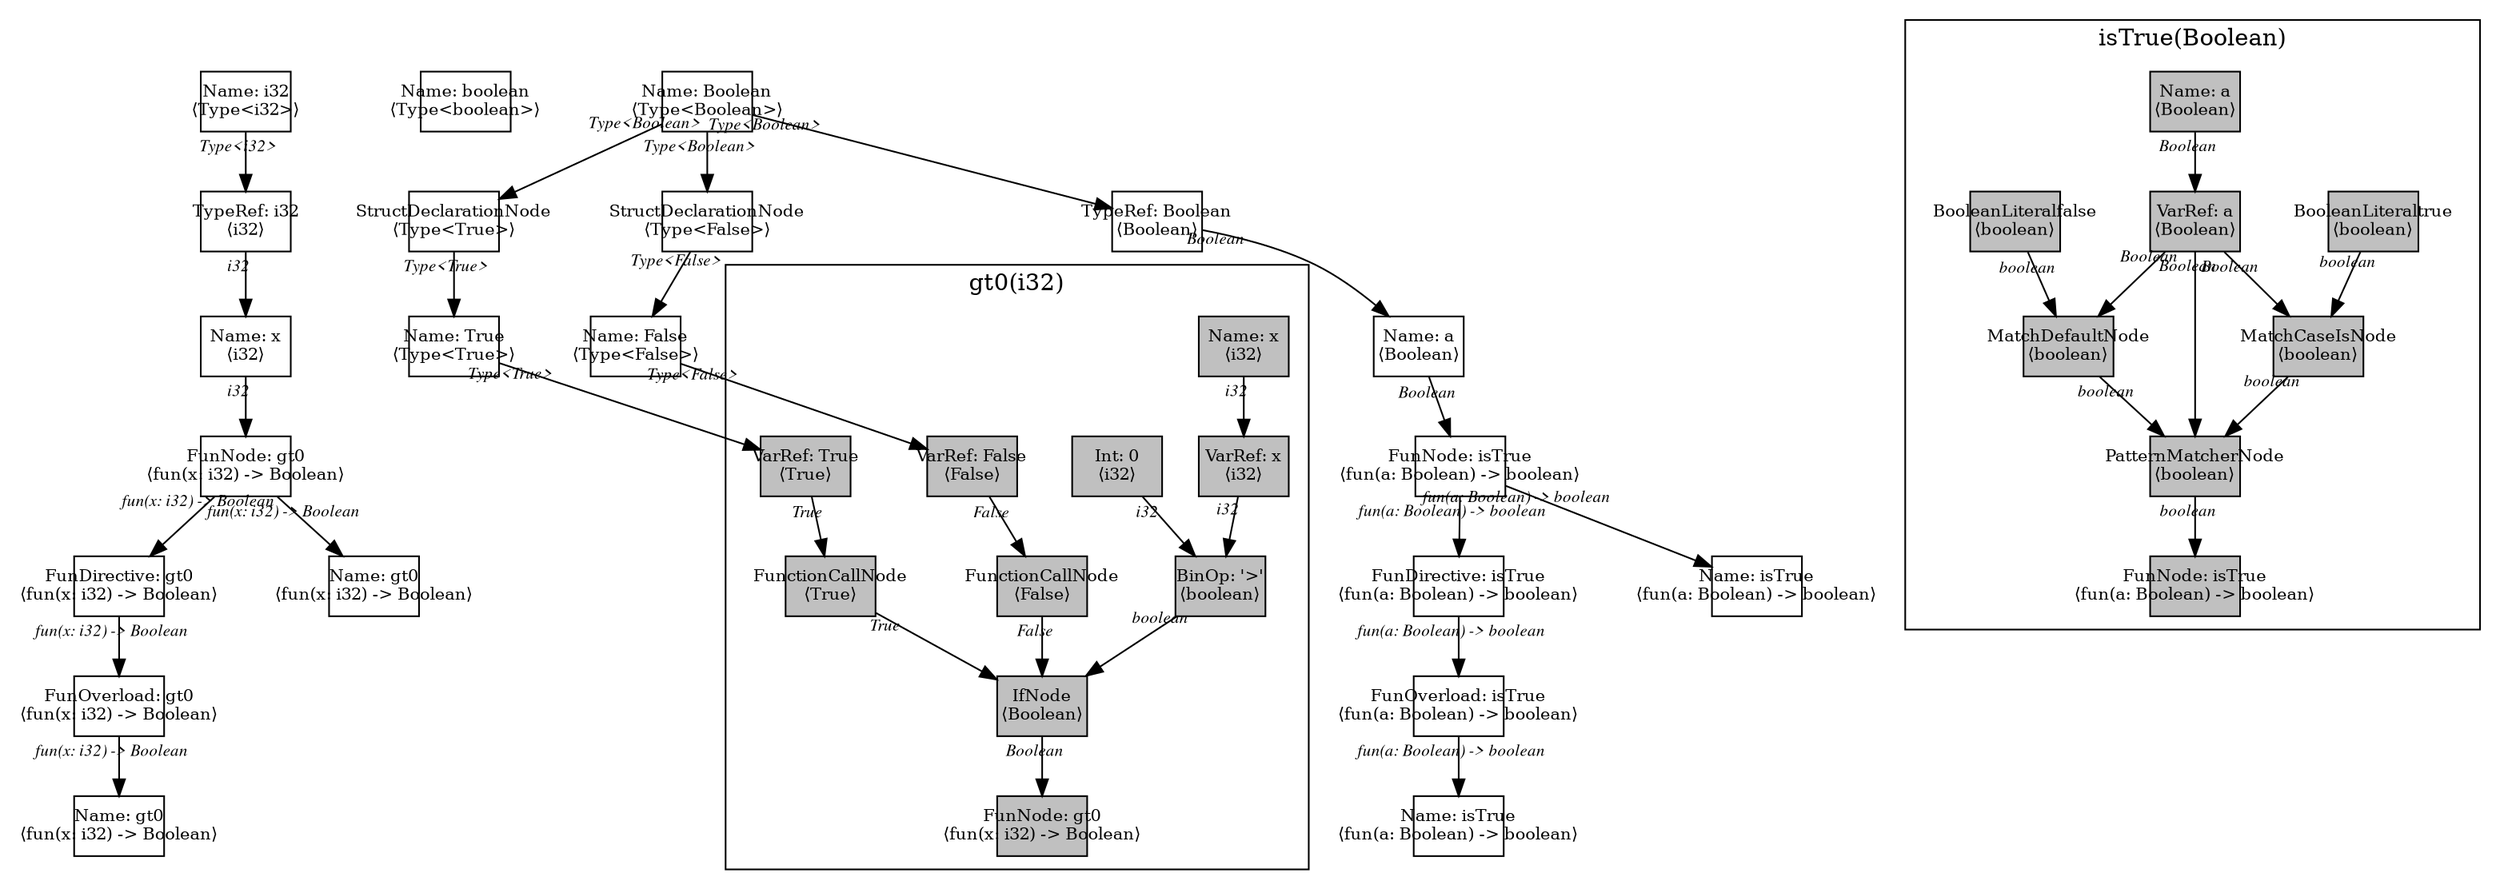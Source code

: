 digraph Document {
  node [shape=box,fixedsize=shape fontsize=10]
  1 [label="Name: i32\n⟨Type<i32>⟩", fillcolor=grey];
  2 [label="Name: boolean\n⟨Type<boolean>⟩", fillcolor=grey];
  3 [label="Name: Boolean\n⟨Type<Boolean>⟩", fillcolor=grey];
  4 [label="StructDeclarationNode\n⟨Type<True>⟩", fillcolor=grey];
  5 [label="Name: True\n⟨Type<True>⟩", fillcolor=grey];
  6 [label="StructDeclarationNode\n⟨Type<False>⟩", fillcolor=grey];
  7 [label="Name: False\n⟨Type<False>⟩", fillcolor=grey];
  8 [label="FunOverload: gt0\n⟨fun(x: i32) -> Boolean⟩", fillcolor=grey];
  9 [label="FunDirective: gt0\n⟨fun(x: i32) -> Boolean⟩", fillcolor=grey];
  10 [label="FunNode: gt0\n⟨fun(x: i32) -> Boolean⟩", fillcolor=grey];
  11 [label="TypeRef: i32\n⟨i32⟩", fillcolor=grey];
  12 [label="Name: x\n⟨i32⟩", fillcolor=grey];
  13 [label="Name: gt0\n⟨fun(x: i32) -> Boolean⟩", fillcolor=grey];
  14 [label="Name: gt0\n⟨fun(x: i32) -> Boolean⟩", fillcolor=grey];
  15 [label="FunOverload: isTrue\n⟨fun(a: Boolean) -> boolean⟩", fillcolor=grey];
  16 [label="FunDirective: isTrue\n⟨fun(a: Boolean) -> boolean⟩", fillcolor=grey];
  17 [label="FunNode: isTrue\n⟨fun(a: Boolean) -> boolean⟩", fillcolor=grey];
  18 [label="TypeRef: Boolean\n⟨Boolean⟩", fillcolor=grey];
  19 [label="Name: a\n⟨Boolean⟩", fillcolor=grey];
  20 [label="Name: isTrue\n⟨fun(a: Boolean) -> boolean⟩", fillcolor=grey];
  21 [label="Name: isTrue\n⟨fun(a: Boolean) -> boolean⟩", fillcolor=grey];
  subgraph cluster0 {
    node [style=filled, fillcolor=grey];
    22 [label="Name: x\n⟨i32⟩", fillcolor=grey];
    23 [label="IfNode\n⟨Boolean⟩", fillcolor=grey];
    24 [label="FunctionCallNode\n⟨True⟩", fillcolor=grey];
    25 [label="VarRef: True\n⟨True⟩", fillcolor=grey];
    26 [label="BinOp: '>'\n⟨boolean⟩", fillcolor=grey];
    27 [label="VarRef: x\n⟨i32⟩", fillcolor=grey];
    28 [label="Int: 0\n⟨i32⟩", fillcolor=grey];
    29 [label="FunctionCallNode\n⟨False⟩", fillcolor=grey];
    30 [label="VarRef: False\n⟨False⟩", fillcolor=grey];
    31 [label="FunNode: gt0\n⟨fun(x: i32) -> Boolean⟩", fillcolor=grey];
    22 -> 27[taillabel="i32" labeldistance="1" fontname="times  italic" fontsize = 10 color="black" ];
    23 -> 31[taillabel="Boolean" labeldistance="1" fontname="times  italic" fontsize = 10 color="black" ];
    24 -> 23[taillabel="True" labeldistance="1" fontname="times  italic" fontsize = 10 color="black" ];
    25 -> 24[taillabel="True" labeldistance="1" fontname="times  italic" fontsize = 10 color="black" ];
    26 -> 23[taillabel="boolean" labeldistance="1" fontname="times  italic" fontsize = 10 color="black" ];
    27 -> 26[taillabel="i32" labeldistance="1" fontname="times  italic" fontsize = 10 color="black" ];
    28 -> 26[taillabel="i32" labeldistance="1" fontname="times  italic" fontsize = 10 color="black" ];
    29 -> 23[taillabel="False" labeldistance="1" fontname="times  italic" fontsize = 10 color="black" ];
    30 -> 29[taillabel="False" labeldistance="1" fontname="times  italic" fontsize = 10 color="black" ];
  label = "gt0(i32)";
}
  subgraph cluster1 {
    node [style=filled, fillcolor=grey];
    32 [label="Name: a\n⟨Boolean⟩", fillcolor=grey];
    33 [label="PatternMatcherNode\n⟨boolean⟩", fillcolor=grey];
    34 [label="VarRef: a\n⟨Boolean⟩", fillcolor=grey];
    35 [label="MatchCaseIsNode\n⟨boolean⟩", fillcolor=grey];
    36 [label="BooleanLiteraltrue\n⟨boolean⟩", fillcolor=grey];
    37 [label="MatchDefaultNode\n⟨boolean⟩", fillcolor=grey];
    38 [label="BooleanLiteralfalse\n⟨boolean⟩", fillcolor=grey];
    39 [label="FunNode: isTrue\n⟨fun(a: Boolean) -> boolean⟩", fillcolor=grey];
    32 -> 34[taillabel="Boolean" labeldistance="1" fontname="times  italic" fontsize = 10 color="black" ];
    33 -> 39[taillabel="boolean" labeldistance="1" fontname="times  italic" fontsize = 10 color="black" ];
    34 -> 33[taillabel="Boolean" labeldistance="1" fontname="times  italic" fontsize = 10 color="black" ];
    34 -> 35[taillabel="Boolean" labeldistance="1" fontname="times  italic" fontsize = 10 color="black" ];
    34 -> 37[taillabel="Boolean" labeldistance="1" fontname="times  italic" fontsize = 10 color="black" ];
    35 -> 33[taillabel="boolean" labeldistance="1" fontname="times  italic" fontsize = 10 color="black" ];
    36 -> 35[taillabel="boolean" labeldistance="1" fontname="times  italic" fontsize = 10 color="black" ];
    37 -> 33[taillabel="boolean" labeldistance="1" fontname="times  italic" fontsize = 10 color="black" ];
    38 -> 37[taillabel="boolean" labeldistance="1" fontname="times  italic" fontsize = 10 color="black" ];
  label = "isTrue(Boolean)";
}
  1 -> 11[taillabel="Type<i32>" labeldistance="1" fontname="times  italic" fontsize = 10 color="black" ];
  3 -> 4[taillabel="Type<Boolean>" labeldistance="1" fontname="times  italic" fontsize = 10 color="black" ];
  3 -> 6[taillabel="Type<Boolean>" labeldistance="1" fontname="times  italic" fontsize = 10 color="black" ];
  3 -> 18[taillabel="Type<Boolean>" labeldistance="1" fontname="times  italic" fontsize = 10 color="black" ];
  4 -> 5[taillabel="Type<True>" labeldistance="1" fontname="times  italic" fontsize = 10 color="black" ];
  5 -> 25[taillabel="Type<True>" labeldistance="1" fontname="times  italic" fontsize = 10 color="black" ];
  6 -> 7[taillabel="Type<False>" labeldistance="1" fontname="times  italic" fontsize = 10 color="black" ];
  7 -> 30[taillabel="Type<False>" labeldistance="1" fontname="times  italic" fontsize = 10 color="black" ];
  8 -> 14[taillabel="fun(x: i32) -> Boolean" labeldistance="1" fontname="times  italic" fontsize = 10 color="black" ];
  9 -> 8[taillabel="fun(x: i32) -> Boolean" labeldistance="1" fontname="times  italic" fontsize = 10 color="black" ];
  10 -> 13[taillabel="fun(x: i32) -> Boolean" labeldistance="1" fontname="times  italic" fontsize = 10 color="black" ];
  10 -> 9[taillabel="fun(x: i32) -> Boolean" labeldistance="1" fontname="times  italic" fontsize = 10 color="black" ];
  11 -> 12[taillabel="i32" labeldistance="1" fontname="times  italic" fontsize = 10 color="black" ];
  12 -> 10[taillabel="i32" labeldistance="1" fontname="times  italic" fontsize = 10 color="black" ];
  15 -> 21[taillabel="fun(a: Boolean) -> boolean" labeldistance="1" fontname="times  italic" fontsize = 10 color="black" ];
  16 -> 15[taillabel="fun(a: Boolean) -> boolean" labeldistance="1" fontname="times  italic" fontsize = 10 color="black" ];
  17 -> 20[taillabel="fun(a: Boolean) -> boolean" labeldistance="1" fontname="times  italic" fontsize = 10 color="black" ];
  17 -> 16[taillabel="fun(a: Boolean) -> boolean" labeldistance="1" fontname="times  italic" fontsize = 10 color="black" ];
  18 -> 19[taillabel="Boolean" labeldistance="1" fontname="times  italic" fontsize = 10 color="black" ];
  19 -> 17[taillabel="Boolean" labeldistance="1" fontname="times  italic" fontsize = 10 color="black" ];
  label="";
}
